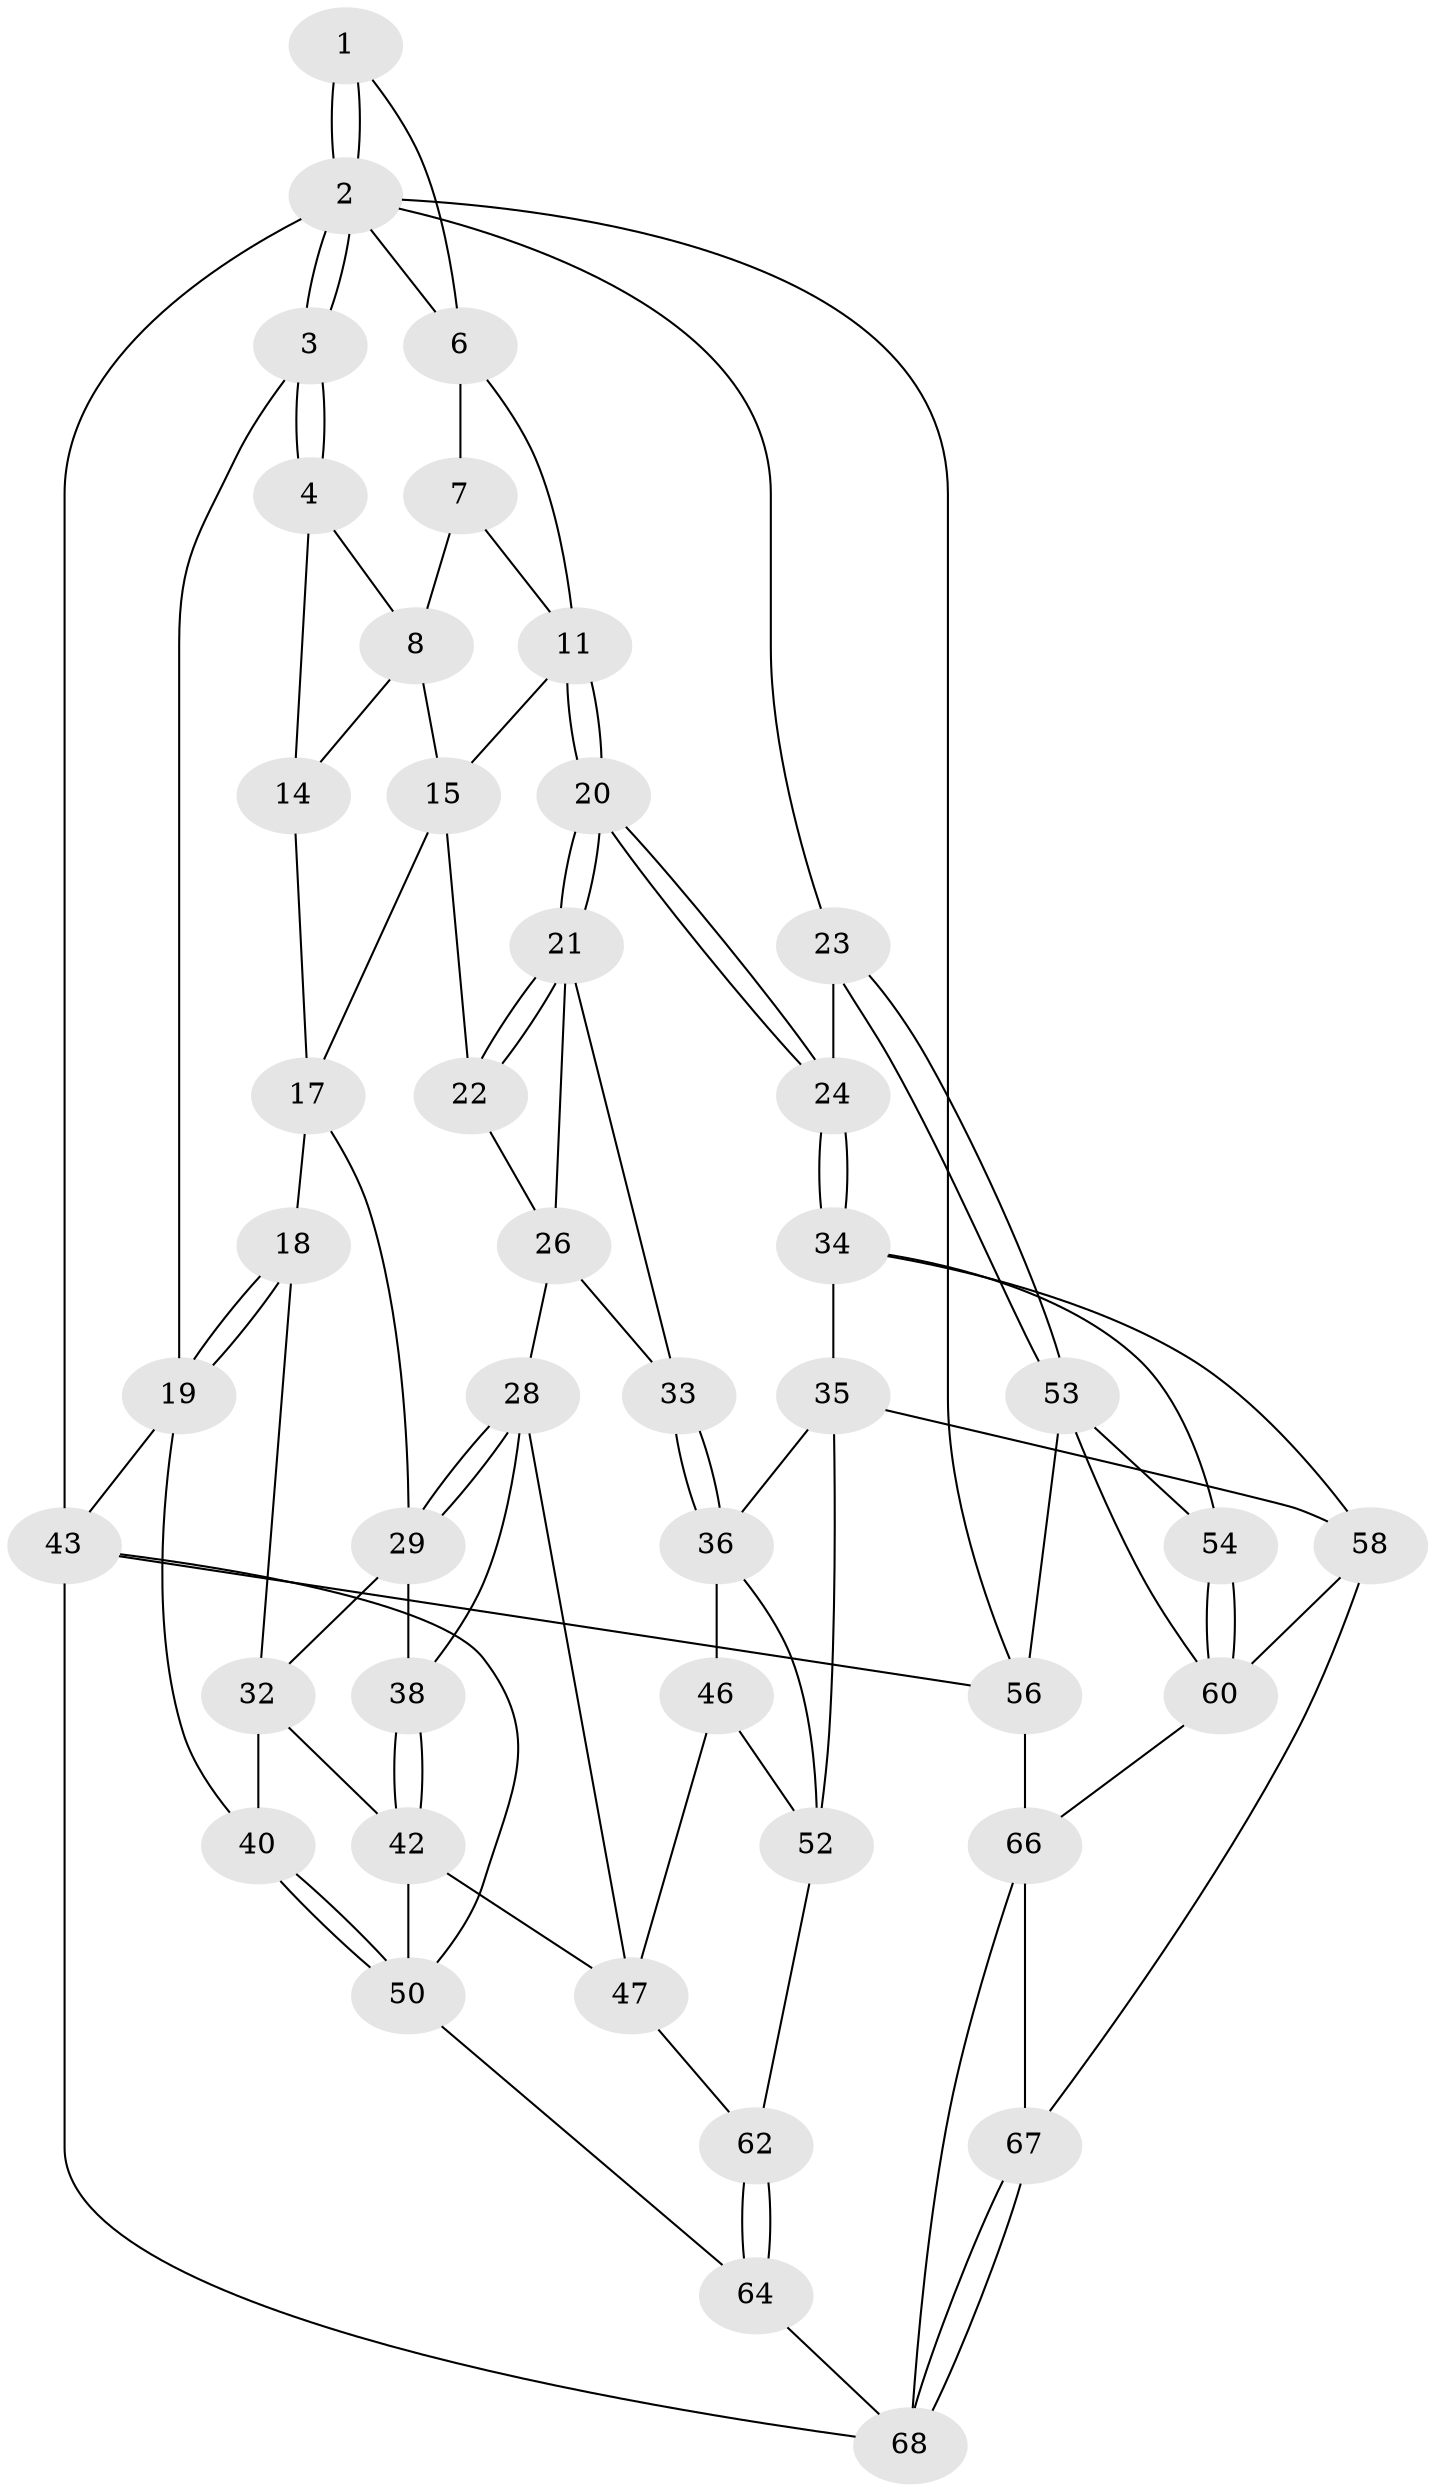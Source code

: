 // original degree distribution, {3: 0.02857142857142857, 6: 0.24285714285714285, 5: 0.45714285714285713, 4: 0.2714285714285714}
// Generated by graph-tools (version 1.1) at 2025/42/03/06/25 10:42:34]
// undirected, 44 vertices, 97 edges
graph export_dot {
graph [start="1"]
  node [color=gray90,style=filled];
  1 [pos="+0.4971570656506236+0"];
  2 [pos="+0+0",super="+10"];
  3 [pos="+0+0"];
  4 [pos="+0+0.07829977064425293",super="+5"];
  6 [pos="+0.5538068270637878+0",super="+9"];
  7 [pos="+0.5026153250263729+0.03723860371103258"];
  8 [pos="+0.28104389436008614+0.21073734857831478",super="+13"];
  11 [pos="+0.7202129761651275+0.2665493350926651",super="+12"];
  14 [pos="+0.12182201578598166+0.2289837944102461"];
  15 [pos="+0.4671157118161952+0.2755878945773965",super="+16"];
  17 [pos="+0.11541676392397045+0.3480908134106271",super="+25"];
  18 [pos="+0.04452553049890424+0.38788850892862275"];
  19 [pos="+0+0.29941729515079357",super="+41"];
  20 [pos="+0.7149881181740068+0.3595139131684987"];
  21 [pos="+0.7103892490821114+0.3611502005470256",super="+30"];
  22 [pos="+0.47533480857993693+0.29576847281115615"];
  23 [pos="+1+0.46511378162350453"];
  24 [pos="+0.8355665671607129+0.47862753612636805"];
  26 [pos="+0.47661175421455343+0.32992570133920074",super="+27"];
  28 [pos="+0.34556483295999685+0.495442625558688",super="+37"];
  29 [pos="+0.2683629663339225+0.4167901444134781",super="+31"];
  32 [pos="+0.10954292744825622+0.478926840625248",super="+39"];
  33 [pos="+0.5190224872567188+0.5364148824398969"];
  34 [pos="+0.742576403583897+0.6079147847704424",super="+55"];
  35 [pos="+0.597846248173505+0.6010698190573782",super="+51"];
  36 [pos="+0.5376321256568456+0.575482900694877",super="+45"];
  38 [pos="+0.18409221525646235+0.622865049178086"];
  40 [pos="+0+0.683979195952676"];
  42 [pos="+0.1798066001966929+0.6262135354766772",super="+49"];
  43 [pos="+0+1",super="+44"];
  46 [pos="+0.4080279845920792+0.70477758879931"];
  47 [pos="+0.34476345221650173+0.6798186030939324",super="+48"];
  50 [pos="+0.13549205699901143+0.7269518686289828",super="+65"];
  52 [pos="+0.5493934810520048+0.8045212029482512",super="+61"];
  53 [pos="+1+0.6211075136482884",super="+57"];
  54 [pos="+0.9449781423306707+0.6743887600287418"];
  56 [pos="+1+1"];
  58 [pos="+0.7717530567169433+0.7561256784279666",super="+59"];
  60 [pos="+0.7736673924650795+0.7565225457463521",super="+63"];
  62 [pos="+0.383734486101557+1"];
  64 [pos="+0.38414992675793486+1"];
  66 [pos="+0.8568101479150552+0.9180552085471119",super="+70"];
  67 [pos="+0.7199079572229726+0.8168543251655713"];
  68 [pos="+0.6529863165973598+1",super="+69"];
  1 -- 2;
  1 -- 2;
  1 -- 6;
  2 -- 3;
  2 -- 3;
  2 -- 56;
  2 -- 23;
  2 -- 43;
  2 -- 6;
  3 -- 4;
  3 -- 4;
  3 -- 19;
  4 -- 14;
  4 -- 8;
  6 -- 7;
  6 -- 11;
  7 -- 8;
  7 -- 11;
  8 -- 14;
  8 -- 15;
  11 -- 20;
  11 -- 20;
  11 -- 15;
  14 -- 17;
  15 -- 22;
  15 -- 17;
  17 -- 18;
  17 -- 29;
  18 -- 19;
  18 -- 19;
  18 -- 32;
  19 -- 40;
  19 -- 43;
  20 -- 21;
  20 -- 21;
  20 -- 24;
  20 -- 24;
  21 -- 22;
  21 -- 22;
  21 -- 33;
  21 -- 26;
  22 -- 26;
  23 -- 24;
  23 -- 53;
  23 -- 53;
  24 -- 34;
  24 -- 34;
  26 -- 33;
  26 -- 28;
  28 -- 29;
  28 -- 29;
  28 -- 38;
  28 -- 47;
  29 -- 32;
  29 -- 38;
  32 -- 40;
  32 -- 42;
  33 -- 36;
  33 -- 36;
  34 -- 35;
  34 -- 58;
  34 -- 54;
  35 -- 36;
  35 -- 52;
  35 -- 58;
  36 -- 46;
  36 -- 52;
  38 -- 42;
  38 -- 42;
  40 -- 50;
  40 -- 50;
  42 -- 50;
  42 -- 47;
  43 -- 50;
  43 -- 56;
  43 -- 68;
  46 -- 47;
  46 -- 52;
  47 -- 62;
  50 -- 64;
  52 -- 62;
  53 -- 54;
  53 -- 56;
  53 -- 60;
  54 -- 60;
  54 -- 60;
  56 -- 66;
  58 -- 60;
  58 -- 67;
  60 -- 66;
  62 -- 64;
  62 -- 64;
  64 -- 68;
  66 -- 67;
  66 -- 68;
  67 -- 68;
  67 -- 68;
}
